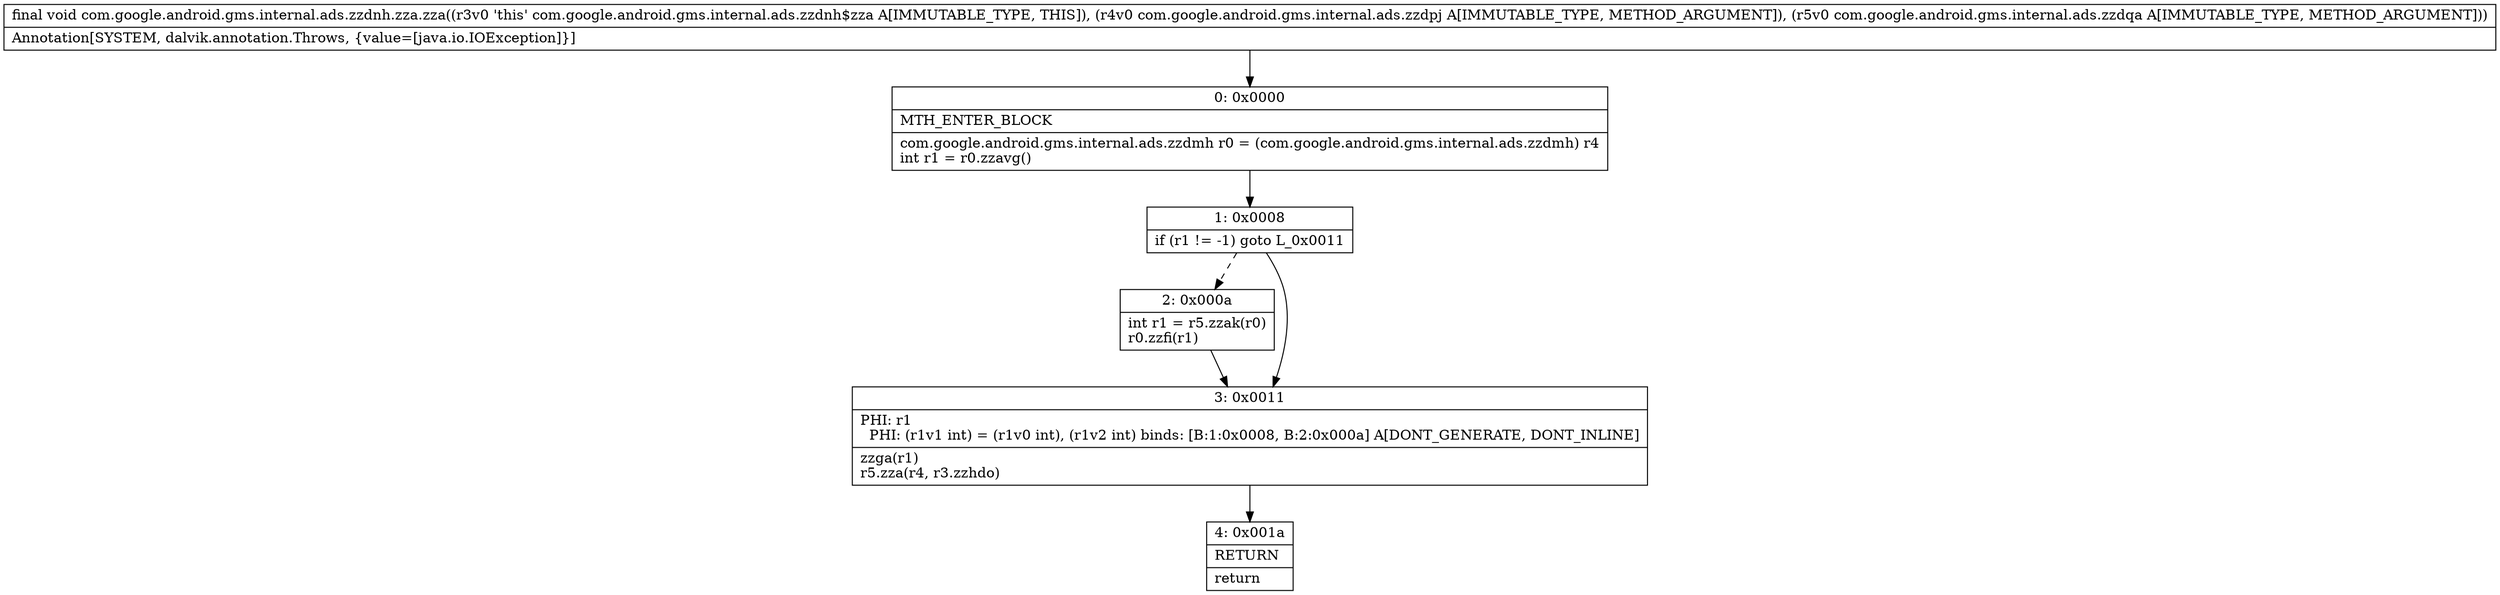 digraph "CFG forcom.google.android.gms.internal.ads.zzdnh.zza.zza(Lcom\/google\/android\/gms\/internal\/ads\/zzdpj;Lcom\/google\/android\/gms\/internal\/ads\/zzdqa;)V" {
Node_0 [shape=record,label="{0\:\ 0x0000|MTH_ENTER_BLOCK\l|com.google.android.gms.internal.ads.zzdmh r0 = (com.google.android.gms.internal.ads.zzdmh) r4\lint r1 = r0.zzavg()\l}"];
Node_1 [shape=record,label="{1\:\ 0x0008|if (r1 != \-1) goto L_0x0011\l}"];
Node_2 [shape=record,label="{2\:\ 0x000a|int r1 = r5.zzak(r0)\lr0.zzfi(r1)\l}"];
Node_3 [shape=record,label="{3\:\ 0x0011|PHI: r1 \l  PHI: (r1v1 int) = (r1v0 int), (r1v2 int) binds: [B:1:0x0008, B:2:0x000a] A[DONT_GENERATE, DONT_INLINE]\l|zzga(r1)\lr5.zza(r4, r3.zzhdo)\l}"];
Node_4 [shape=record,label="{4\:\ 0x001a|RETURN\l|return\l}"];
MethodNode[shape=record,label="{final void com.google.android.gms.internal.ads.zzdnh.zza.zza((r3v0 'this' com.google.android.gms.internal.ads.zzdnh$zza A[IMMUTABLE_TYPE, THIS]), (r4v0 com.google.android.gms.internal.ads.zzdpj A[IMMUTABLE_TYPE, METHOD_ARGUMENT]), (r5v0 com.google.android.gms.internal.ads.zzdqa A[IMMUTABLE_TYPE, METHOD_ARGUMENT]))  | Annotation[SYSTEM, dalvik.annotation.Throws, \{value=[java.io.IOException]\}]\l}"];
MethodNode -> Node_0;
Node_0 -> Node_1;
Node_1 -> Node_2[style=dashed];
Node_1 -> Node_3;
Node_2 -> Node_3;
Node_3 -> Node_4;
}


